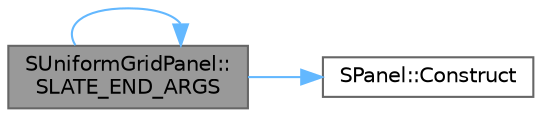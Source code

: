 digraph "SUniformGridPanel::SLATE_END_ARGS"
{
 // INTERACTIVE_SVG=YES
 // LATEX_PDF_SIZE
  bgcolor="transparent";
  edge [fontname=Helvetica,fontsize=10,labelfontname=Helvetica,labelfontsize=10];
  node [fontname=Helvetica,fontsize=10,shape=box,height=0.2,width=0.4];
  rankdir="LR";
  Node1 [id="Node000001",label="SUniformGridPanel::\lSLATE_END_ARGS",height=0.2,width=0.4,color="gray40", fillcolor="grey60", style="filled", fontcolor="black",tooltip=" "];
  Node1 -> Node2 [id="edge1_Node000001_Node000002",color="steelblue1",style="solid",tooltip=" "];
  Node2 [id="Node000002",label="SPanel::Construct",height=0.2,width=0.4,color="grey40", fillcolor="white", style="filled",URL="$d2/db4/classSPanel.html#a2010e3c6ddfb1ed2e182784bd497b0d3",tooltip="Most panels do not create widgets as part of their implementation, so they do not need to implement a..."];
  Node1 -> Node1 [id="edge2_Node000001_Node000001",color="steelblue1",style="solid",tooltip=" "];
}
